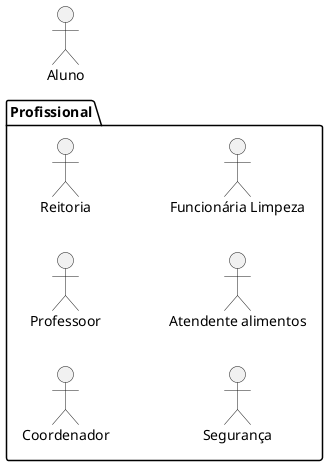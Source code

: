 @startuml Universidade
left to right direction
actor Aluno as c
package Profissional {
  actor Coordenador as co     
  actor Professoor as pr 
  actor Reitoria as re 
  actor Segurança as seg 
  actor "Atendente alimentos" as aa 
  actor "Funcionária Limpeza" as fl  
}
@enduml
